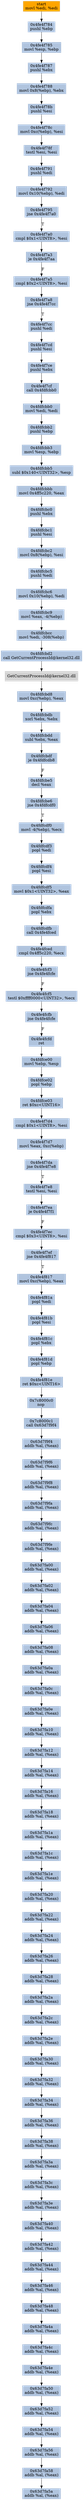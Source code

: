 digraph G {
node[shape=rectangle,style=filled,fillcolor=lightsteelblue,color=lightsteelblue]
bgcolor="transparent"
a0x4fe4f782movl_edi_edi[label="start\nmovl %edi, %edi",color="lightgrey",fillcolor="orange"];
a0x4fe4f784pushl_ebp[label="0x4fe4f784\npushl %ebp"];
a0x4fe4f785movl_esp_ebp[label="0x4fe4f785\nmovl %esp, %ebp"];
a0x4fe4f787pushl_ebx[label="0x4fe4f787\npushl %ebx"];
a0x4fe4f788movl_0x8ebp__ebx[label="0x4fe4f788\nmovl 0x8(%ebp), %ebx"];
a0x4fe4f78bpushl_esi[label="0x4fe4f78b\npushl %esi"];
a0x4fe4f78cmovl_0xcebp__esi[label="0x4fe4f78c\nmovl 0xc(%ebp), %esi"];
a0x4fe4f78ftestl_esi_esi[label="0x4fe4f78f\ntestl %esi, %esi"];
a0x4fe4f791pushl_edi[label="0x4fe4f791\npushl %edi"];
a0x4fe4f792movl_0x10ebp__edi[label="0x4fe4f792\nmovl 0x10(%ebp), %edi"];
a0x4fe4f795jne_0x4fe4f7a0[label="0x4fe4f795\njne 0x4fe4f7a0"];
a0x4fe4f7a0cmpl_0x1UINT8_esi[label="0x4fe4f7a0\ncmpl $0x1<UINT8>, %esi"];
a0x4fe4f7a3je_0x4fe4f7aa[label="0x4fe4f7a3\nje 0x4fe4f7aa"];
a0x4fe4f7a5cmpl_0x2UINT8_esi[label="0x4fe4f7a5\ncmpl $0x2<UINT8>, %esi"];
a0x4fe4f7a8jne_0x4fe4f7cc[label="0x4fe4f7a8\njne 0x4fe4f7cc"];
a0x4fe4f7ccpushl_edi[label="0x4fe4f7cc\npushl %edi"];
a0x4fe4f7cdpushl_esi[label="0x4fe4f7cd\npushl %esi"];
a0x4fe4f7cepushl_ebx[label="0x4fe4f7ce\npushl %ebx"];
a0x4fe4f7cfcall_0x4fdfcbb0[label="0x4fe4f7cf\ncall 0x4fdfcbb0"];
a0x4fdfcbb0movl_edi_edi[label="0x4fdfcbb0\nmovl %edi, %edi"];
a0x4fdfcbb2pushl_ebp[label="0x4fdfcbb2\npushl %ebp"];
a0x4fdfcbb3movl_esp_ebp[label="0x4fdfcbb3\nmovl %esp, %ebp"];
a0x4fdfcbb5subl_0x140UINT32_esp[label="0x4fdfcbb5\nsubl $0x140<UINT32>, %esp"];
a0x4fdfcbbbmovl_0x4ff5c220_eax[label="0x4fdfcbbb\nmovl 0x4ff5c220, %eax"];
a0x4fdfcbc0pushl_ebx[label="0x4fdfcbc0\npushl %ebx"];
a0x4fdfcbc1pushl_esi[label="0x4fdfcbc1\npushl %esi"];
a0x4fdfcbc2movl_0x8ebp__esi[label="0x4fdfcbc2\nmovl 0x8(%ebp), %esi"];
a0x4fdfcbc5pushl_edi[label="0x4fdfcbc5\npushl %edi"];
a0x4fdfcbc6movl_0x10ebp__edi[label="0x4fdfcbc6\nmovl 0x10(%ebp), %edi"];
a0x4fdfcbc9movl_eax__4ebp_[label="0x4fdfcbc9\nmovl %eax, -4(%ebp)"];
a0x4fdfcbccmovl_edi__308ebp_[label="0x4fdfcbcc\nmovl %edi, -308(%ebp)"];
a0x4fdfcbd2call_GetCurrentProcessId_kernel32_dll[label="0x4fdfcbd2\ncall GetCurrentProcessId@kernel32.dll"];
GetCurrentProcessId_kernel32_dll[label="GetCurrentProcessId@kernel32.dll",color="lightgrey",fillcolor="lightgrey"];
a0x4fdfcbd8movl_0xcebp__eax[label="0x4fdfcbd8\nmovl 0xc(%ebp), %eax"];
a0x4fdfcbdbxorl_ebx_ebx[label="0x4fdfcbdb\nxorl %ebx, %ebx"];
a0x4fdfcbddsubl_ebx_eax[label="0x4fdfcbdd\nsubl %ebx, %eax"];
a0x4fdfcbdfje_0x4fdfcdb8[label="0x4fdfcbdf\nje 0x4fdfcdb8"];
a0x4fdfcbe5decl_eax[label="0x4fdfcbe5\ndecl %eax"];
a0x4fdfcbe6jne_0x4fdfcdf0[label="0x4fdfcbe6\njne 0x4fdfcdf0"];
a0x4fdfcdf0movl__4ebp__ecx[label="0x4fdfcdf0\nmovl -4(%ebp), %ecx"];
a0x4fdfcdf3popl_edi[label="0x4fdfcdf3\npopl %edi"];
a0x4fdfcdf4popl_esi[label="0x4fdfcdf4\npopl %esi"];
a0x4fdfcdf5movl_0x1UINT32_eax[label="0x4fdfcdf5\nmovl $0x1<UINT32>, %eax"];
a0x4fdfcdfapopl_ebx[label="0x4fdfcdfa\npopl %ebx"];
a0x4fdfcdfbcall_0x4fe4fced[label="0x4fdfcdfb\ncall 0x4fe4fced"];
a0x4fe4fcedcmpl_0x4ff5c220_ecx[label="0x4fe4fced\ncmpl 0x4ff5c220, %ecx"];
a0x4fe4fcf3jne_0x4fe4fcfe[label="0x4fe4fcf3\njne 0x4fe4fcfe"];
a0x4fe4fcf5testl_0xffff0000UINT32_ecx[label="0x4fe4fcf5\ntestl $0xffff0000<UINT32>, %ecx"];
a0x4fe4fcfbjne_0x4fe4fcfe[label="0x4fe4fcfb\njne 0x4fe4fcfe"];
a0x4fe4fcfdret[label="0x4fe4fcfd\nret"];
a0x4fdfce00movl_ebp_esp[label="0x4fdfce00\nmovl %ebp, %esp"];
a0x4fdfce02popl_ebp[label="0x4fdfce02\npopl %ebp"];
a0x4fdfce03ret_0xcUINT16[label="0x4fdfce03\nret $0xc<UINT16>"];
a0x4fe4f7d4cmpl_0x1UINT8_esi[label="0x4fe4f7d4\ncmpl $0x1<UINT8>, %esi"];
a0x4fe4f7d7movl_eax_0xcebp_[label="0x4fe4f7d7\nmovl %eax, 0xc(%ebp)"];
a0x4fe4f7dajne_0x4fe4f7e8[label="0x4fe4f7da\njne 0x4fe4f7e8"];
a0x4fe4f7e8testl_esi_esi[label="0x4fe4f7e8\ntestl %esi, %esi"];
a0x4fe4f7eaje_0x4fe4f7f1[label="0x4fe4f7ea\nje 0x4fe4f7f1"];
a0x4fe4f7eccmpl_0x3UINT8_esi[label="0x4fe4f7ec\ncmpl $0x3<UINT8>, %esi"];
a0x4fe4f7efjne_0x4fe4f817[label="0x4fe4f7ef\njne 0x4fe4f817"];
a0x4fe4f817movl_0xcebp__eax[label="0x4fe4f817\nmovl 0xc(%ebp), %eax"];
a0x4fe4f81apopl_edi[label="0x4fe4f81a\npopl %edi"];
a0x4fe4f81bpopl_esi[label="0x4fe4f81b\npopl %esi"];
a0x4fe4f81cpopl_ebx[label="0x4fe4f81c\npopl %ebx"];
a0x4fe4f81dpopl_ebp[label="0x4fe4f81d\npopl %ebp"];
a0x4fe4f81eret_0xcUINT16[label="0x4fe4f81e\nret $0xc<UINT16>"];
a0x7c8000c0nop_[label="0x7c8000c0\nnop "];
a0x7c8000c1call_0x63d7f9f4[label="0x7c8000c1\ncall 0x63d7f9f4"];
a0x63d7f9f4addb_al_eax_[label="0x63d7f9f4\naddb %al, (%eax)"];
a0x63d7f9f6addb_al_eax_[label="0x63d7f9f6\naddb %al, (%eax)"];
a0x63d7f9f8addb_al_eax_[label="0x63d7f9f8\naddb %al, (%eax)"];
a0x63d7f9faaddb_al_eax_[label="0x63d7f9fa\naddb %al, (%eax)"];
a0x63d7f9fcaddb_al_eax_[label="0x63d7f9fc\naddb %al, (%eax)"];
a0x63d7f9feaddb_al_eax_[label="0x63d7f9fe\naddb %al, (%eax)"];
a0x63d7fa00addb_al_eax_[label="0x63d7fa00\naddb %al, (%eax)"];
a0x63d7fa02addb_al_eax_[label="0x63d7fa02\naddb %al, (%eax)"];
a0x63d7fa04addb_al_eax_[label="0x63d7fa04\naddb %al, (%eax)"];
a0x63d7fa06addb_al_eax_[label="0x63d7fa06\naddb %al, (%eax)"];
a0x63d7fa08addb_al_eax_[label="0x63d7fa08\naddb %al, (%eax)"];
a0x63d7fa0aaddb_al_eax_[label="0x63d7fa0a\naddb %al, (%eax)"];
a0x63d7fa0caddb_al_eax_[label="0x63d7fa0c\naddb %al, (%eax)"];
a0x63d7fa0eaddb_al_eax_[label="0x63d7fa0e\naddb %al, (%eax)"];
a0x63d7fa10addb_al_eax_[label="0x63d7fa10\naddb %al, (%eax)"];
a0x63d7fa12addb_al_eax_[label="0x63d7fa12\naddb %al, (%eax)"];
a0x63d7fa14addb_al_eax_[label="0x63d7fa14\naddb %al, (%eax)"];
a0x63d7fa16addb_al_eax_[label="0x63d7fa16\naddb %al, (%eax)"];
a0x63d7fa18addb_al_eax_[label="0x63d7fa18\naddb %al, (%eax)"];
a0x63d7fa1aaddb_al_eax_[label="0x63d7fa1a\naddb %al, (%eax)"];
a0x63d7fa1caddb_al_eax_[label="0x63d7fa1c\naddb %al, (%eax)"];
a0x63d7fa1eaddb_al_eax_[label="0x63d7fa1e\naddb %al, (%eax)"];
a0x63d7fa20addb_al_eax_[label="0x63d7fa20\naddb %al, (%eax)"];
a0x63d7fa22addb_al_eax_[label="0x63d7fa22\naddb %al, (%eax)"];
a0x63d7fa24addb_al_eax_[label="0x63d7fa24\naddb %al, (%eax)"];
a0x63d7fa26addb_al_eax_[label="0x63d7fa26\naddb %al, (%eax)"];
a0x63d7fa28addb_al_eax_[label="0x63d7fa28\naddb %al, (%eax)"];
a0x63d7fa2aaddb_al_eax_[label="0x63d7fa2a\naddb %al, (%eax)"];
a0x63d7fa2caddb_al_eax_[label="0x63d7fa2c\naddb %al, (%eax)"];
a0x63d7fa2eaddb_al_eax_[label="0x63d7fa2e\naddb %al, (%eax)"];
a0x63d7fa30addb_al_eax_[label="0x63d7fa30\naddb %al, (%eax)"];
a0x63d7fa32addb_al_eax_[label="0x63d7fa32\naddb %al, (%eax)"];
a0x63d7fa34addb_al_eax_[label="0x63d7fa34\naddb %al, (%eax)"];
a0x63d7fa36addb_al_eax_[label="0x63d7fa36\naddb %al, (%eax)"];
a0x63d7fa38addb_al_eax_[label="0x63d7fa38\naddb %al, (%eax)"];
a0x63d7fa3aaddb_al_eax_[label="0x63d7fa3a\naddb %al, (%eax)"];
a0x63d7fa3caddb_al_eax_[label="0x63d7fa3c\naddb %al, (%eax)"];
a0x63d7fa3eaddb_al_eax_[label="0x63d7fa3e\naddb %al, (%eax)"];
a0x63d7fa40addb_al_eax_[label="0x63d7fa40\naddb %al, (%eax)"];
a0x63d7fa42addb_al_eax_[label="0x63d7fa42\naddb %al, (%eax)"];
a0x63d7fa44addb_al_eax_[label="0x63d7fa44\naddb %al, (%eax)"];
a0x63d7fa46addb_al_eax_[label="0x63d7fa46\naddb %al, (%eax)"];
a0x63d7fa48addb_al_eax_[label="0x63d7fa48\naddb %al, (%eax)"];
a0x63d7fa4aaddb_al_eax_[label="0x63d7fa4a\naddb %al, (%eax)"];
a0x63d7fa4caddb_al_eax_[label="0x63d7fa4c\naddb %al, (%eax)"];
a0x63d7fa4eaddb_al_eax_[label="0x63d7fa4e\naddb %al, (%eax)"];
a0x63d7fa50addb_al_eax_[label="0x63d7fa50\naddb %al, (%eax)"];
a0x63d7fa52addb_al_eax_[label="0x63d7fa52\naddb %al, (%eax)"];
a0x63d7fa54addb_al_eax_[label="0x63d7fa54\naddb %al, (%eax)"];
a0x63d7fa56addb_al_eax_[label="0x63d7fa56\naddb %al, (%eax)"];
a0x63d7fa58addb_al_eax_[label="0x63d7fa58\naddb %al, (%eax)"];
a0x63d7fa5aaddb_al_eax_[label="0x63d7fa5a\naddb %al, (%eax)"];
a0x4fe4f782movl_edi_edi -> a0x4fe4f784pushl_ebp [color="#000000"];
a0x4fe4f784pushl_ebp -> a0x4fe4f785movl_esp_ebp [color="#000000"];
a0x4fe4f785movl_esp_ebp -> a0x4fe4f787pushl_ebx [color="#000000"];
a0x4fe4f787pushl_ebx -> a0x4fe4f788movl_0x8ebp__ebx [color="#000000"];
a0x4fe4f788movl_0x8ebp__ebx -> a0x4fe4f78bpushl_esi [color="#000000"];
a0x4fe4f78bpushl_esi -> a0x4fe4f78cmovl_0xcebp__esi [color="#000000"];
a0x4fe4f78cmovl_0xcebp__esi -> a0x4fe4f78ftestl_esi_esi [color="#000000"];
a0x4fe4f78ftestl_esi_esi -> a0x4fe4f791pushl_edi [color="#000000"];
a0x4fe4f791pushl_edi -> a0x4fe4f792movl_0x10ebp__edi [color="#000000"];
a0x4fe4f792movl_0x10ebp__edi -> a0x4fe4f795jne_0x4fe4f7a0 [color="#000000"];
a0x4fe4f795jne_0x4fe4f7a0 -> a0x4fe4f7a0cmpl_0x1UINT8_esi [color="#000000",label="T"];
a0x4fe4f7a0cmpl_0x1UINT8_esi -> a0x4fe4f7a3je_0x4fe4f7aa [color="#000000"];
a0x4fe4f7a3je_0x4fe4f7aa -> a0x4fe4f7a5cmpl_0x2UINT8_esi [color="#000000",label="F"];
a0x4fe4f7a5cmpl_0x2UINT8_esi -> a0x4fe4f7a8jne_0x4fe4f7cc [color="#000000"];
a0x4fe4f7a8jne_0x4fe4f7cc -> a0x4fe4f7ccpushl_edi [color="#000000",label="T"];
a0x4fe4f7ccpushl_edi -> a0x4fe4f7cdpushl_esi [color="#000000"];
a0x4fe4f7cdpushl_esi -> a0x4fe4f7cepushl_ebx [color="#000000"];
a0x4fe4f7cepushl_ebx -> a0x4fe4f7cfcall_0x4fdfcbb0 [color="#000000"];
a0x4fe4f7cfcall_0x4fdfcbb0 -> a0x4fdfcbb0movl_edi_edi [color="#000000"];
a0x4fdfcbb0movl_edi_edi -> a0x4fdfcbb2pushl_ebp [color="#000000"];
a0x4fdfcbb2pushl_ebp -> a0x4fdfcbb3movl_esp_ebp [color="#000000"];
a0x4fdfcbb3movl_esp_ebp -> a0x4fdfcbb5subl_0x140UINT32_esp [color="#000000"];
a0x4fdfcbb5subl_0x140UINT32_esp -> a0x4fdfcbbbmovl_0x4ff5c220_eax [color="#000000"];
a0x4fdfcbbbmovl_0x4ff5c220_eax -> a0x4fdfcbc0pushl_ebx [color="#000000"];
a0x4fdfcbc0pushl_ebx -> a0x4fdfcbc1pushl_esi [color="#000000"];
a0x4fdfcbc1pushl_esi -> a0x4fdfcbc2movl_0x8ebp__esi [color="#000000"];
a0x4fdfcbc2movl_0x8ebp__esi -> a0x4fdfcbc5pushl_edi [color="#000000"];
a0x4fdfcbc5pushl_edi -> a0x4fdfcbc6movl_0x10ebp__edi [color="#000000"];
a0x4fdfcbc6movl_0x10ebp__edi -> a0x4fdfcbc9movl_eax__4ebp_ [color="#000000"];
a0x4fdfcbc9movl_eax__4ebp_ -> a0x4fdfcbccmovl_edi__308ebp_ [color="#000000"];
a0x4fdfcbccmovl_edi__308ebp_ -> a0x4fdfcbd2call_GetCurrentProcessId_kernel32_dll [color="#000000"];
a0x4fdfcbd2call_GetCurrentProcessId_kernel32_dll -> GetCurrentProcessId_kernel32_dll [color="#000000"];
GetCurrentProcessId_kernel32_dll -> a0x4fdfcbd8movl_0xcebp__eax [color="#000000"];
a0x4fdfcbd8movl_0xcebp__eax -> a0x4fdfcbdbxorl_ebx_ebx [color="#000000"];
a0x4fdfcbdbxorl_ebx_ebx -> a0x4fdfcbddsubl_ebx_eax [color="#000000"];
a0x4fdfcbddsubl_ebx_eax -> a0x4fdfcbdfje_0x4fdfcdb8 [color="#000000"];
a0x4fdfcbdfje_0x4fdfcdb8 -> a0x4fdfcbe5decl_eax [color="#000000",label="F"];
a0x4fdfcbe5decl_eax -> a0x4fdfcbe6jne_0x4fdfcdf0 [color="#000000"];
a0x4fdfcbe6jne_0x4fdfcdf0 -> a0x4fdfcdf0movl__4ebp__ecx [color="#000000",label="T"];
a0x4fdfcdf0movl__4ebp__ecx -> a0x4fdfcdf3popl_edi [color="#000000"];
a0x4fdfcdf3popl_edi -> a0x4fdfcdf4popl_esi [color="#000000"];
a0x4fdfcdf4popl_esi -> a0x4fdfcdf5movl_0x1UINT32_eax [color="#000000"];
a0x4fdfcdf5movl_0x1UINT32_eax -> a0x4fdfcdfapopl_ebx [color="#000000"];
a0x4fdfcdfapopl_ebx -> a0x4fdfcdfbcall_0x4fe4fced [color="#000000"];
a0x4fdfcdfbcall_0x4fe4fced -> a0x4fe4fcedcmpl_0x4ff5c220_ecx [color="#000000"];
a0x4fe4fcedcmpl_0x4ff5c220_ecx -> a0x4fe4fcf3jne_0x4fe4fcfe [color="#000000"];
a0x4fe4fcf3jne_0x4fe4fcfe -> a0x4fe4fcf5testl_0xffff0000UINT32_ecx [color="#000000",label="F"];
a0x4fe4fcf5testl_0xffff0000UINT32_ecx -> a0x4fe4fcfbjne_0x4fe4fcfe [color="#000000"];
a0x4fe4fcfbjne_0x4fe4fcfe -> a0x4fe4fcfdret [color="#000000",label="F"];
a0x4fe4fcfdret -> a0x4fdfce00movl_ebp_esp [color="#000000"];
a0x4fdfce00movl_ebp_esp -> a0x4fdfce02popl_ebp [color="#000000"];
a0x4fdfce02popl_ebp -> a0x4fdfce03ret_0xcUINT16 [color="#000000"];
a0x4fdfce03ret_0xcUINT16 -> a0x4fe4f7d4cmpl_0x1UINT8_esi [color="#000000"];
a0x4fe4f7d4cmpl_0x1UINT8_esi -> a0x4fe4f7d7movl_eax_0xcebp_ [color="#000000"];
a0x4fe4f7d7movl_eax_0xcebp_ -> a0x4fe4f7dajne_0x4fe4f7e8 [color="#000000"];
a0x4fe4f7dajne_0x4fe4f7e8 -> a0x4fe4f7e8testl_esi_esi [color="#000000",label="T"];
a0x4fe4f7e8testl_esi_esi -> a0x4fe4f7eaje_0x4fe4f7f1 [color="#000000"];
a0x4fe4f7eaje_0x4fe4f7f1 -> a0x4fe4f7eccmpl_0x3UINT8_esi [color="#000000",label="F"];
a0x4fe4f7eccmpl_0x3UINT8_esi -> a0x4fe4f7efjne_0x4fe4f817 [color="#000000"];
a0x4fe4f7efjne_0x4fe4f817 -> a0x4fe4f817movl_0xcebp__eax [color="#000000",label="T"];
a0x4fe4f817movl_0xcebp__eax -> a0x4fe4f81apopl_edi [color="#000000"];
a0x4fe4f81apopl_edi -> a0x4fe4f81bpopl_esi [color="#000000"];
a0x4fe4f81bpopl_esi -> a0x4fe4f81cpopl_ebx [color="#000000"];
a0x4fe4f81cpopl_ebx -> a0x4fe4f81dpopl_ebp [color="#000000"];
a0x4fe4f81dpopl_ebp -> a0x4fe4f81eret_0xcUINT16 [color="#000000"];
a0x4fe4f81eret_0xcUINT16 -> a0x7c8000c0nop_ [color="#000000"];
a0x7c8000c0nop_ -> a0x7c8000c1call_0x63d7f9f4 [color="#000000"];
a0x7c8000c1call_0x63d7f9f4 -> a0x63d7f9f4addb_al_eax_ [color="#000000"];
a0x63d7f9f4addb_al_eax_ -> a0x63d7f9f6addb_al_eax_ [color="#000000"];
a0x63d7f9f6addb_al_eax_ -> a0x63d7f9f8addb_al_eax_ [color="#000000"];
a0x63d7f9f8addb_al_eax_ -> a0x63d7f9faaddb_al_eax_ [color="#000000"];
a0x63d7f9faaddb_al_eax_ -> a0x63d7f9fcaddb_al_eax_ [color="#000000"];
a0x63d7f9fcaddb_al_eax_ -> a0x63d7f9feaddb_al_eax_ [color="#000000"];
a0x63d7f9feaddb_al_eax_ -> a0x63d7fa00addb_al_eax_ [color="#000000"];
a0x63d7fa00addb_al_eax_ -> a0x63d7fa02addb_al_eax_ [color="#000000"];
a0x63d7fa02addb_al_eax_ -> a0x63d7fa04addb_al_eax_ [color="#000000"];
a0x63d7fa04addb_al_eax_ -> a0x63d7fa06addb_al_eax_ [color="#000000"];
a0x63d7fa06addb_al_eax_ -> a0x63d7fa08addb_al_eax_ [color="#000000"];
a0x63d7fa08addb_al_eax_ -> a0x63d7fa0aaddb_al_eax_ [color="#000000"];
a0x63d7fa0aaddb_al_eax_ -> a0x63d7fa0caddb_al_eax_ [color="#000000"];
a0x63d7fa0caddb_al_eax_ -> a0x63d7fa0eaddb_al_eax_ [color="#000000"];
a0x63d7fa0eaddb_al_eax_ -> a0x63d7fa10addb_al_eax_ [color="#000000"];
a0x63d7fa10addb_al_eax_ -> a0x63d7fa12addb_al_eax_ [color="#000000"];
a0x63d7fa12addb_al_eax_ -> a0x63d7fa14addb_al_eax_ [color="#000000"];
a0x63d7fa14addb_al_eax_ -> a0x63d7fa16addb_al_eax_ [color="#000000"];
a0x63d7fa16addb_al_eax_ -> a0x63d7fa18addb_al_eax_ [color="#000000"];
a0x63d7fa18addb_al_eax_ -> a0x63d7fa1aaddb_al_eax_ [color="#000000"];
a0x63d7fa1aaddb_al_eax_ -> a0x63d7fa1caddb_al_eax_ [color="#000000"];
a0x63d7fa1caddb_al_eax_ -> a0x63d7fa1eaddb_al_eax_ [color="#000000"];
a0x63d7fa1eaddb_al_eax_ -> a0x63d7fa20addb_al_eax_ [color="#000000"];
a0x63d7fa20addb_al_eax_ -> a0x63d7fa22addb_al_eax_ [color="#000000"];
a0x63d7fa22addb_al_eax_ -> a0x63d7fa24addb_al_eax_ [color="#000000"];
a0x63d7fa24addb_al_eax_ -> a0x63d7fa26addb_al_eax_ [color="#000000"];
a0x63d7fa26addb_al_eax_ -> a0x63d7fa28addb_al_eax_ [color="#000000"];
a0x63d7fa28addb_al_eax_ -> a0x63d7fa2aaddb_al_eax_ [color="#000000"];
a0x63d7fa2aaddb_al_eax_ -> a0x63d7fa2caddb_al_eax_ [color="#000000"];
a0x63d7fa2caddb_al_eax_ -> a0x63d7fa2eaddb_al_eax_ [color="#000000"];
a0x63d7fa2eaddb_al_eax_ -> a0x63d7fa30addb_al_eax_ [color="#000000"];
a0x63d7fa30addb_al_eax_ -> a0x63d7fa32addb_al_eax_ [color="#000000"];
a0x63d7fa32addb_al_eax_ -> a0x63d7fa34addb_al_eax_ [color="#000000"];
a0x63d7fa34addb_al_eax_ -> a0x63d7fa36addb_al_eax_ [color="#000000"];
a0x63d7fa36addb_al_eax_ -> a0x63d7fa38addb_al_eax_ [color="#000000"];
a0x63d7fa38addb_al_eax_ -> a0x63d7fa3aaddb_al_eax_ [color="#000000"];
a0x63d7fa3aaddb_al_eax_ -> a0x63d7fa3caddb_al_eax_ [color="#000000"];
a0x63d7fa3caddb_al_eax_ -> a0x63d7fa3eaddb_al_eax_ [color="#000000"];
a0x63d7fa3eaddb_al_eax_ -> a0x63d7fa40addb_al_eax_ [color="#000000"];
a0x63d7fa40addb_al_eax_ -> a0x63d7fa42addb_al_eax_ [color="#000000"];
a0x63d7fa42addb_al_eax_ -> a0x63d7fa44addb_al_eax_ [color="#000000"];
a0x63d7fa44addb_al_eax_ -> a0x63d7fa46addb_al_eax_ [color="#000000"];
a0x63d7fa46addb_al_eax_ -> a0x63d7fa48addb_al_eax_ [color="#000000"];
a0x63d7fa48addb_al_eax_ -> a0x63d7fa4aaddb_al_eax_ [color="#000000"];
a0x63d7fa4aaddb_al_eax_ -> a0x63d7fa4caddb_al_eax_ [color="#000000"];
a0x63d7fa4caddb_al_eax_ -> a0x63d7fa4eaddb_al_eax_ [color="#000000"];
a0x63d7fa4eaddb_al_eax_ -> a0x63d7fa50addb_al_eax_ [color="#000000"];
a0x63d7fa50addb_al_eax_ -> a0x63d7fa52addb_al_eax_ [color="#000000"];
a0x63d7fa52addb_al_eax_ -> a0x63d7fa54addb_al_eax_ [color="#000000"];
a0x63d7fa54addb_al_eax_ -> a0x63d7fa56addb_al_eax_ [color="#000000"];
a0x63d7fa56addb_al_eax_ -> a0x63d7fa58addb_al_eax_ [color="#000000"];
a0x63d7fa58addb_al_eax_ -> a0x63d7fa5aaddb_al_eax_ [color="#000000"];
}

